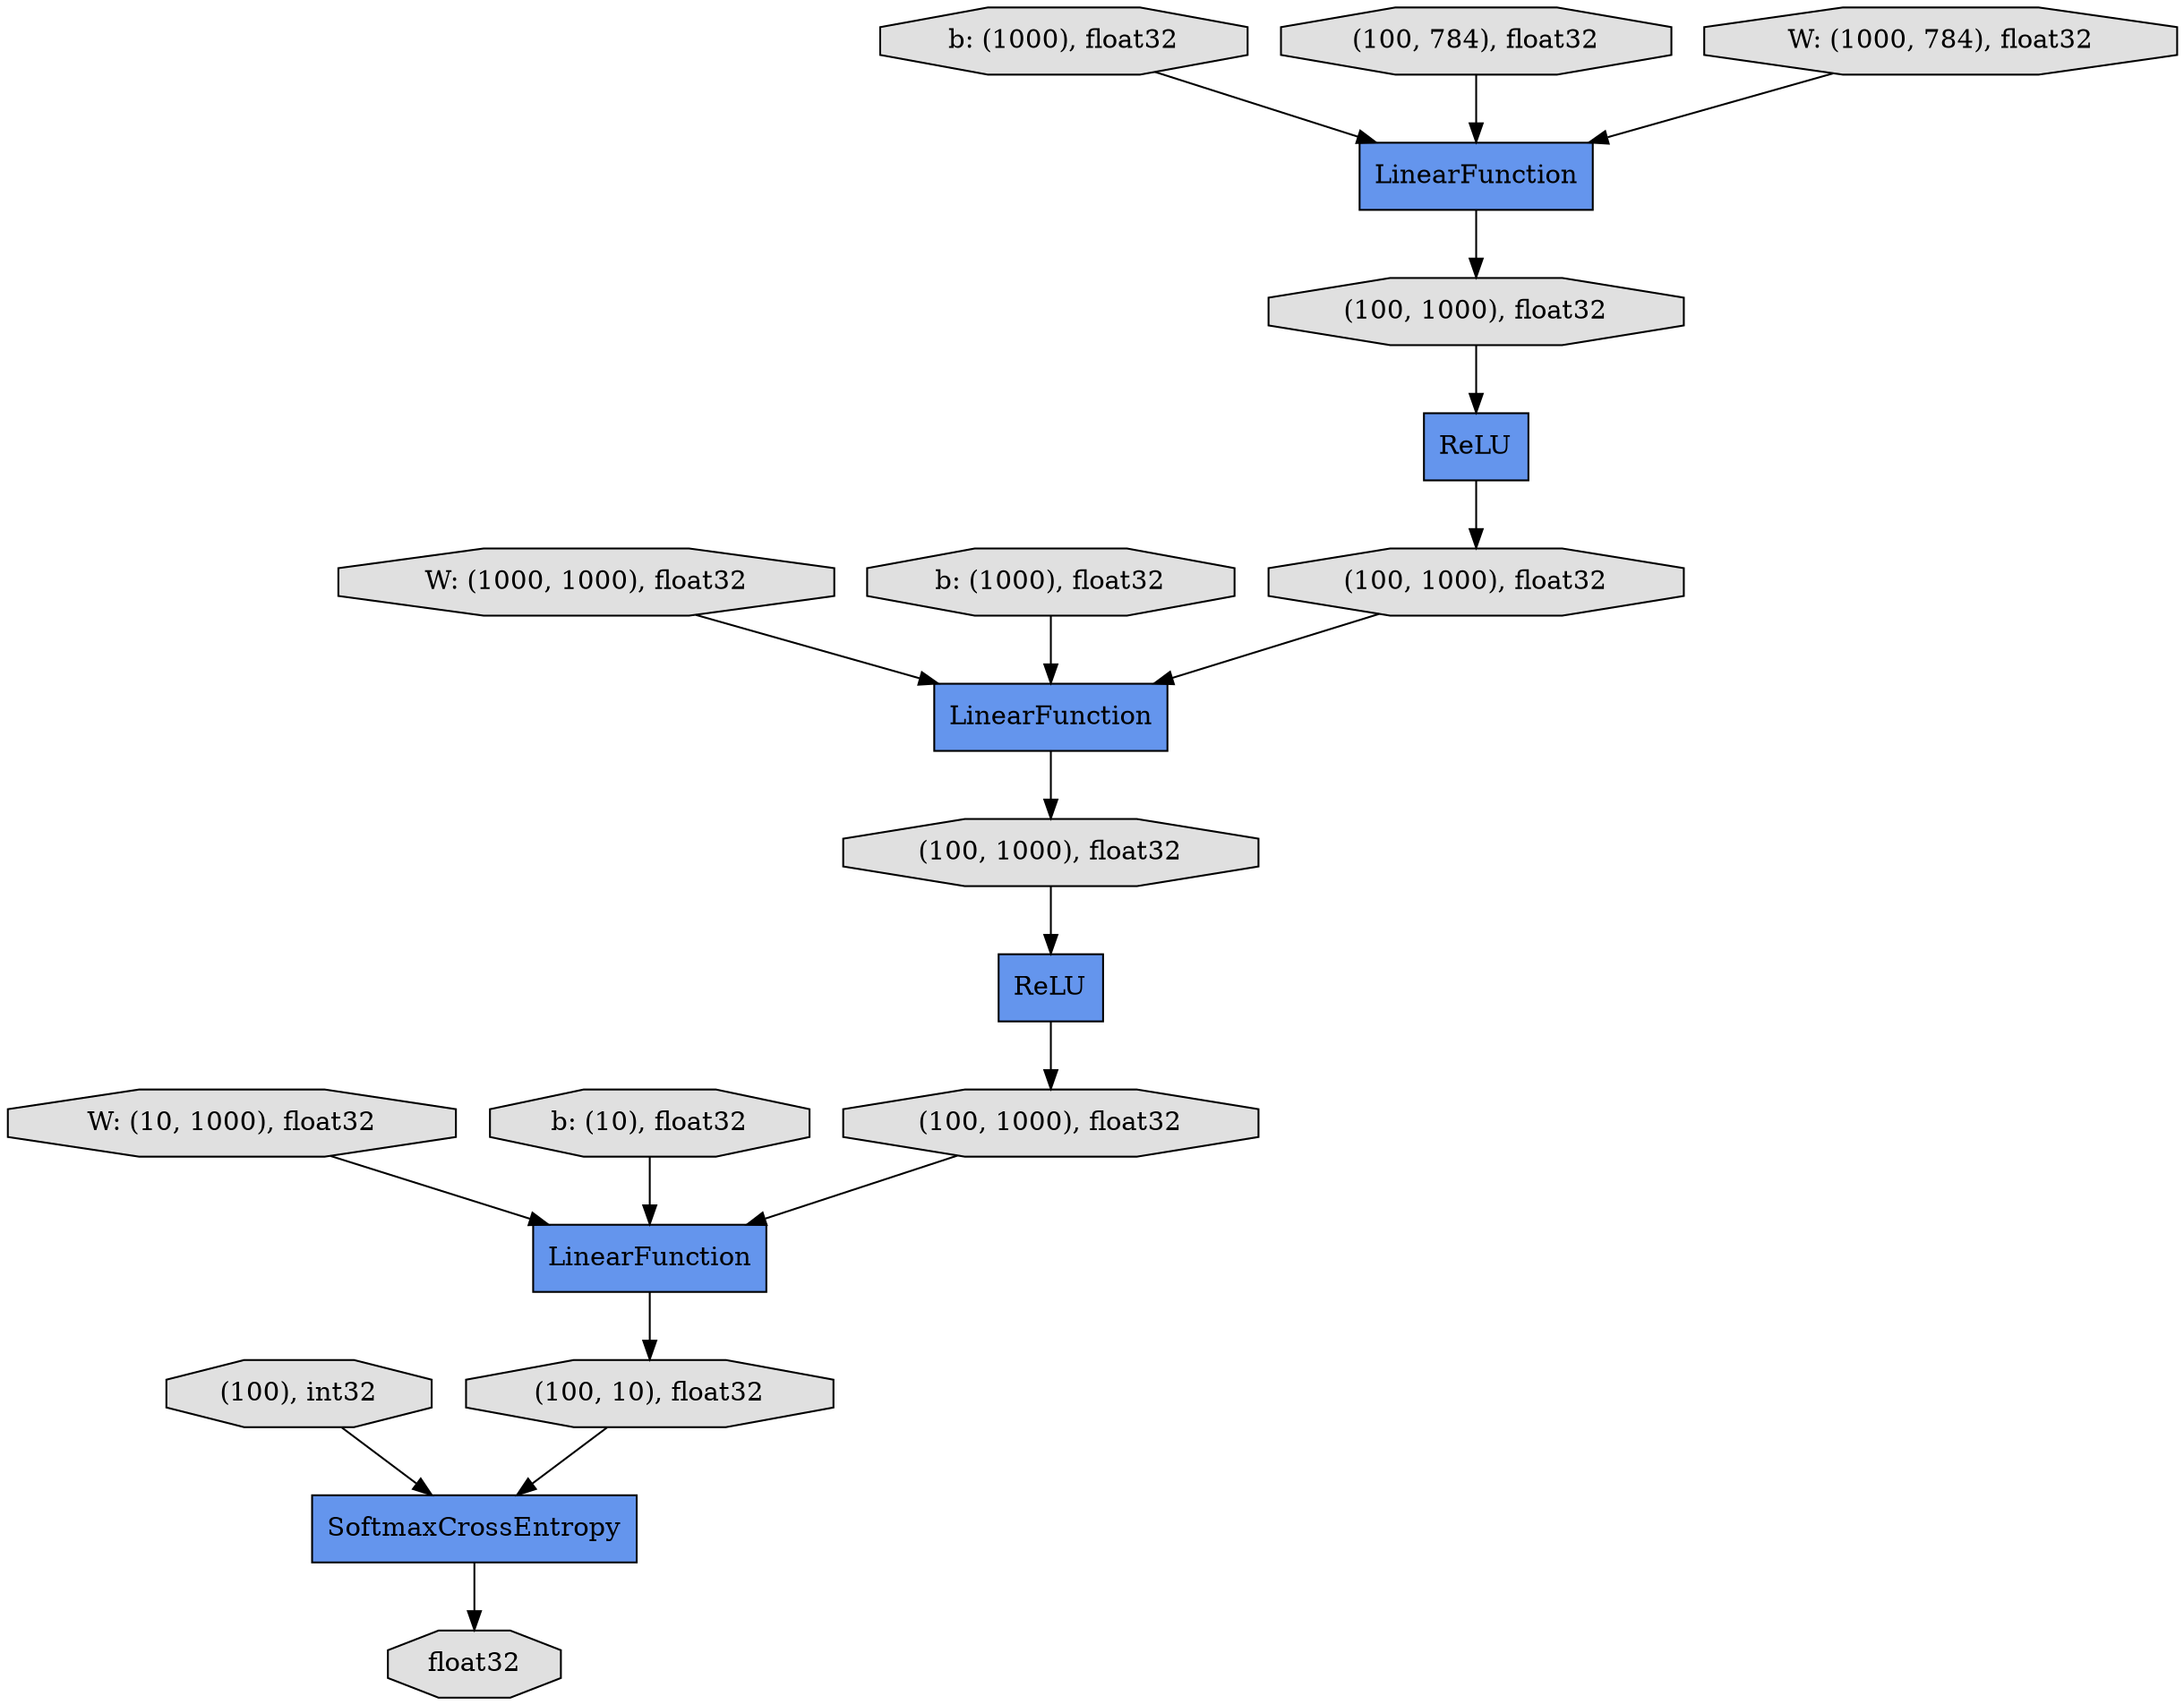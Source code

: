 digraph graphname{rankdir=TB;4681056400 [label="LinearFunction",shape="record",fillcolor="#6495ED",style="filled"];4670683280 [label="ReLU",shape="record",fillcolor="#6495ED",style="filled"];4678033680 [label="W: (10, 1000), float32",shape="octagon",fillcolor="#E0E0E0",style="filled"];4678037840 [label="b: (10), float32",shape="octagon",fillcolor="#E0E0E0",style="filled"];4681056720 [label="(100, 1000), float32",shape="octagon",fillcolor="#E0E0E0",style="filled"];4681056784 [label="ReLU",shape="record",fillcolor="#6495ED",style="filled"];4678027792 [label="W: (1000, 1000), float32",shape="octagon",fillcolor="#E0E0E0",style="filled"];4681056848 [label="(100, 1000), float32",shape="octagon",fillcolor="#E0E0E0",style="filled"];4681056976 [label="SoftmaxCrossEntropy",shape="record",fillcolor="#6495ED",style="filled"];4681057232 [label="LinearFunction",shape="record",fillcolor="#6495ED",style="filled"];4671677456 [label="b: (1000), float32",shape="octagon",fillcolor="#E0E0E0",style="filled"];4681057488 [label="(100, 10), float32",shape="octagon",fillcolor="#E0E0E0",style="filled"];4680957200 [label="LinearFunction",shape="record",fillcolor="#6495ED",style="filled"];4681057616 [label="(100), int32",shape="octagon",fillcolor="#E0E0E0",style="filled"];4678036816 [label="b: (1000), float32",shape="octagon",fillcolor="#E0E0E0",style="filled"];4681057808 [label="float32",shape="octagon",fillcolor="#E0E0E0",style="filled"];4680957456 [label="(100, 784), float32",shape="octagon",fillcolor="#E0E0E0",style="filled"];4674582160 [label="(100, 1000), float32",shape="octagon",fillcolor="#E0E0E0",style="filled"];4680957648 [label="(100, 1000), float32",shape="octagon",fillcolor="#E0E0E0",style="filled"];4670818256 [label="W: (1000, 784), float32",shape="octagon",fillcolor="#E0E0E0",style="filled"];4681057616 -> 4681056976;4681056976 -> 4681057808;4678027792 -> 4681056400;4681056784 -> 4681056848;4681056720 -> 4681056784;4680957456 -> 4680957200;4674582160 -> 4681056400;4680957200 -> 4680957648;4681057232 -> 4681057488;4681056848 -> 4681057232;4678033680 -> 4681057232;4681057488 -> 4681056976;4670818256 -> 4680957200;4671677456 -> 4680957200;4681056400 -> 4681056720;4678037840 -> 4681057232;4670683280 -> 4674582160;4680957648 -> 4670683280;4678036816 -> 4681056400;}